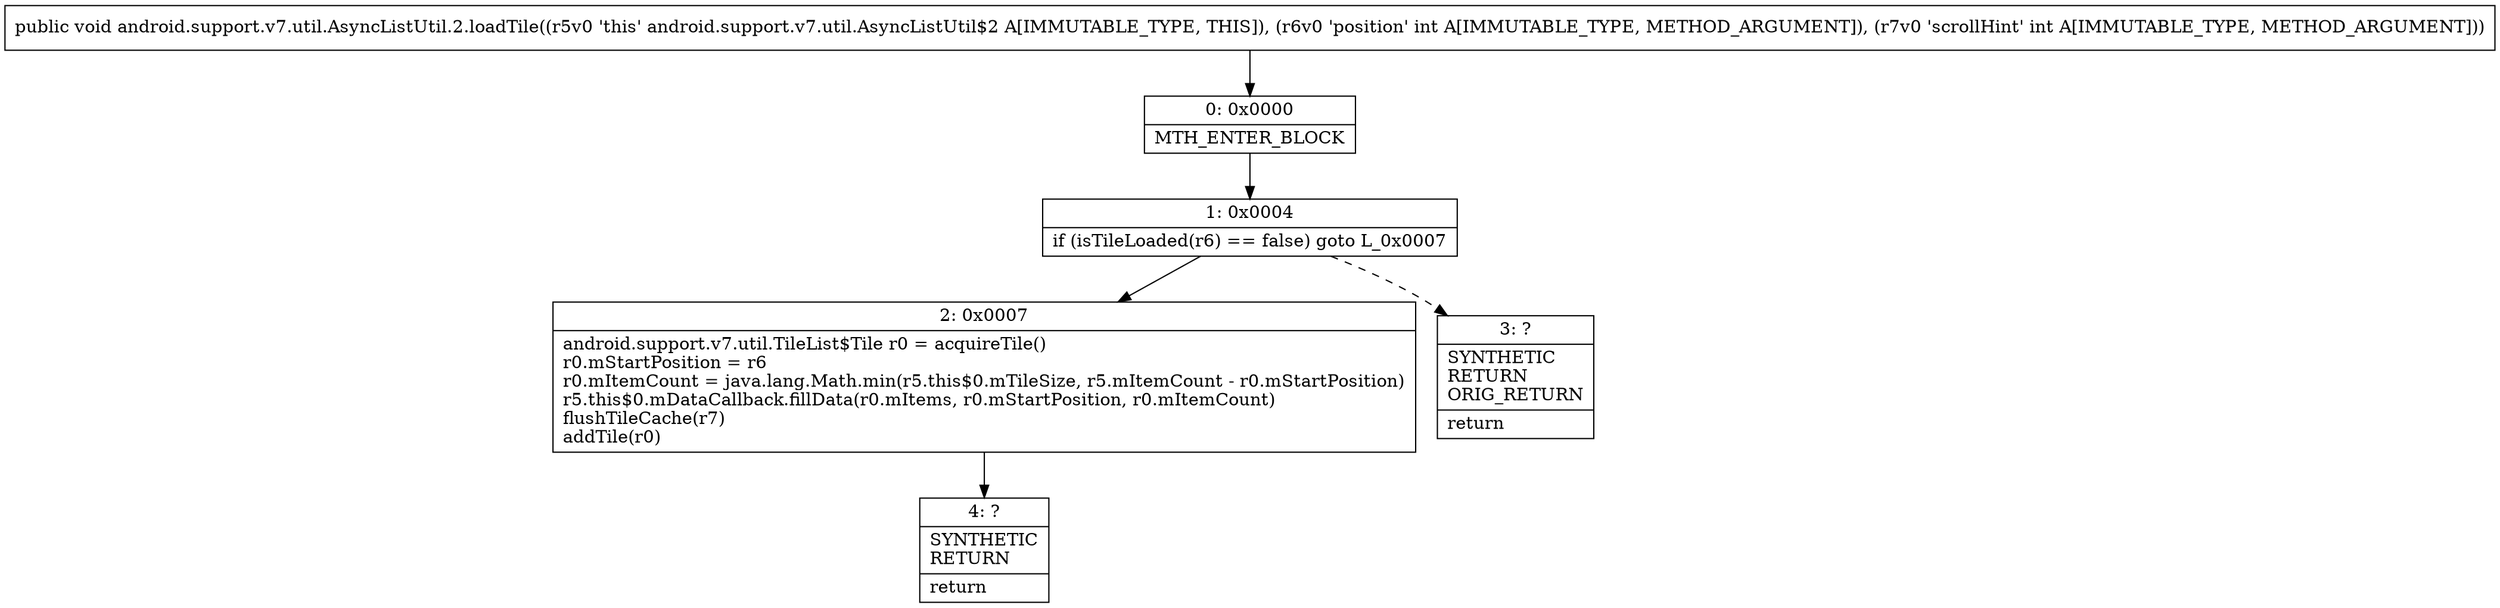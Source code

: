 digraph "CFG forandroid.support.v7.util.AsyncListUtil.2.loadTile(II)V" {
Node_0 [shape=record,label="{0\:\ 0x0000|MTH_ENTER_BLOCK\l}"];
Node_1 [shape=record,label="{1\:\ 0x0004|if (isTileLoaded(r6) == false) goto L_0x0007\l}"];
Node_2 [shape=record,label="{2\:\ 0x0007|android.support.v7.util.TileList$Tile r0 = acquireTile()\lr0.mStartPosition = r6\lr0.mItemCount = java.lang.Math.min(r5.this$0.mTileSize, r5.mItemCount \- r0.mStartPosition)\lr5.this$0.mDataCallback.fillData(r0.mItems, r0.mStartPosition, r0.mItemCount)\lflushTileCache(r7)\laddTile(r0)\l}"];
Node_3 [shape=record,label="{3\:\ ?|SYNTHETIC\lRETURN\lORIG_RETURN\l|return\l}"];
Node_4 [shape=record,label="{4\:\ ?|SYNTHETIC\lRETURN\l|return\l}"];
MethodNode[shape=record,label="{public void android.support.v7.util.AsyncListUtil.2.loadTile((r5v0 'this' android.support.v7.util.AsyncListUtil$2 A[IMMUTABLE_TYPE, THIS]), (r6v0 'position' int A[IMMUTABLE_TYPE, METHOD_ARGUMENT]), (r7v0 'scrollHint' int A[IMMUTABLE_TYPE, METHOD_ARGUMENT])) }"];
MethodNode -> Node_0;
Node_0 -> Node_1;
Node_1 -> Node_2;
Node_1 -> Node_3[style=dashed];
Node_2 -> Node_4;
}

